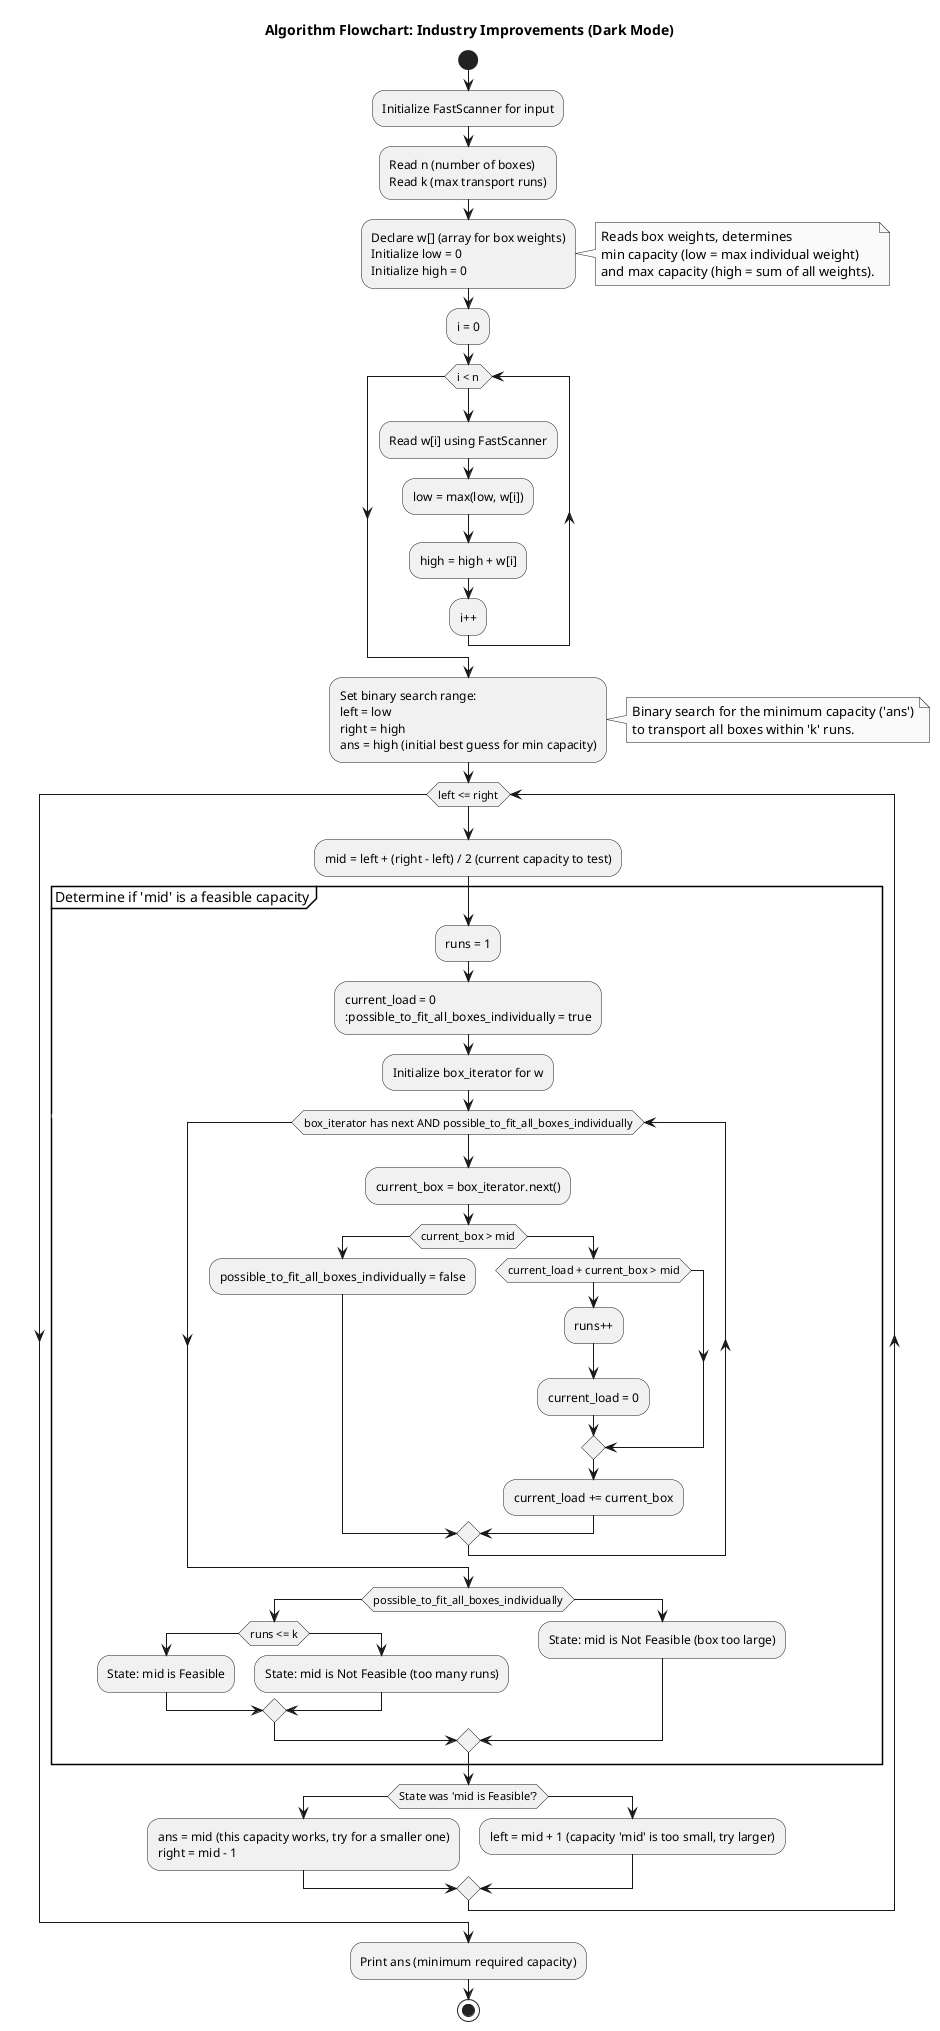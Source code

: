 @startuml TD

skinparam Monochrome true
skinparam DefaultFontName "SF Mono"

title Algorithm Flowchart: Industry Improvements (Dark Mode)

start

:Initialize FastScanner for input;

:Read n (number of boxes)
Read k (max transport runs);

:Declare w[] (array for box weights)
Initialize low = 0
Initialize high = 0;

note right
  Reads box weights, determines
  min capacity (low = max individual weight)
  and max capacity (high = sum of all weights).
end note

:i = 0;
while (i < n) is (<font color=#FFFFFF>yes</font>)
    :Read w[i] using FastScanner;
    :low = max(low, w[i]);
    :high = high + w[i];
    :i++;
endwhile (<font color=#FFFFFF>no</font>)

:Set binary search range:
left = low
right = high
ans = high (initial best guess for min capacity);

note right
  Binary search for the minimum capacity ('ans')
  to transport all boxes within 'k' runs.
end note

while (left <= right) is (<font color=#FFFFFF>yes</font>)
    :mid = left + (right - left) / 2 (current capacity to test);
    partition "Determine if 'mid' is a feasible capacity" {
        :runs = 1;
        :current_load = 0
        :possible_to_fit_all_boxes_individually = true;

        :Initialize box_iterator for w;
        while (box_iterator has next AND possible_to_fit_all_boxes_individually) is (<font color=#FFFFFF>yes</font>)
            :current_box = box_iterator.next();
            if (current_box > mid) then (<font color=#FFFFFF>yes, this box is too large for 'mid'</font>)
                :possible_to_fit_all_boxes_individually = false;
            else (<font color=#FFFFFF>no, this box fits</font>)
                if (current_load + current_box > mid) then (<font color=#FFFFFF>yes, current load + box exceeds 'mid', new run needed</font>)
                    :runs++;
                    :current_load = 0;
                endif
                :current_load += current_box;
            endif
        endwhile (<font color=#FFFFFF>no, all boxes checked or one was found to be too large</font>)

        if (possible_to_fit_all_boxes_individually) then (<font color=#FFFFFF>yes, all individual boxes fit 'mid'</font>)
            if (runs <= k) then (<font color=#FFFFFF>yes, total runs are within limit 'k'</font>)
                :State: mid is Feasible;
            else (<font color=#FFFFFF>no, too many runs needed</font>)
                :State: mid is Not Feasible (too many runs);
            endif
        else (<font color=#FFFFFF>no, at least one box was too large for 'mid'</font>)
            :State: mid is Not Feasible (box too large);
        endif
    }

    if (State was 'mid is Feasible'?) then (<font color=#FFFFFF>yes, 'mid' is a feasible capacity</font>)
        :ans = mid (this capacity works, try for a smaller one)
        right = mid - 1;
    else (<font color=#FFFFFF>no, 'mid' is not a feasible capacity</font>)
        :left = mid + 1 (capacity 'mid' is too small, try larger);
    endif
endwhile (<font color=#FFFFFF>no, binary search complete</font>)

:Print ans (minimum required capacity);

stop

@enduml

